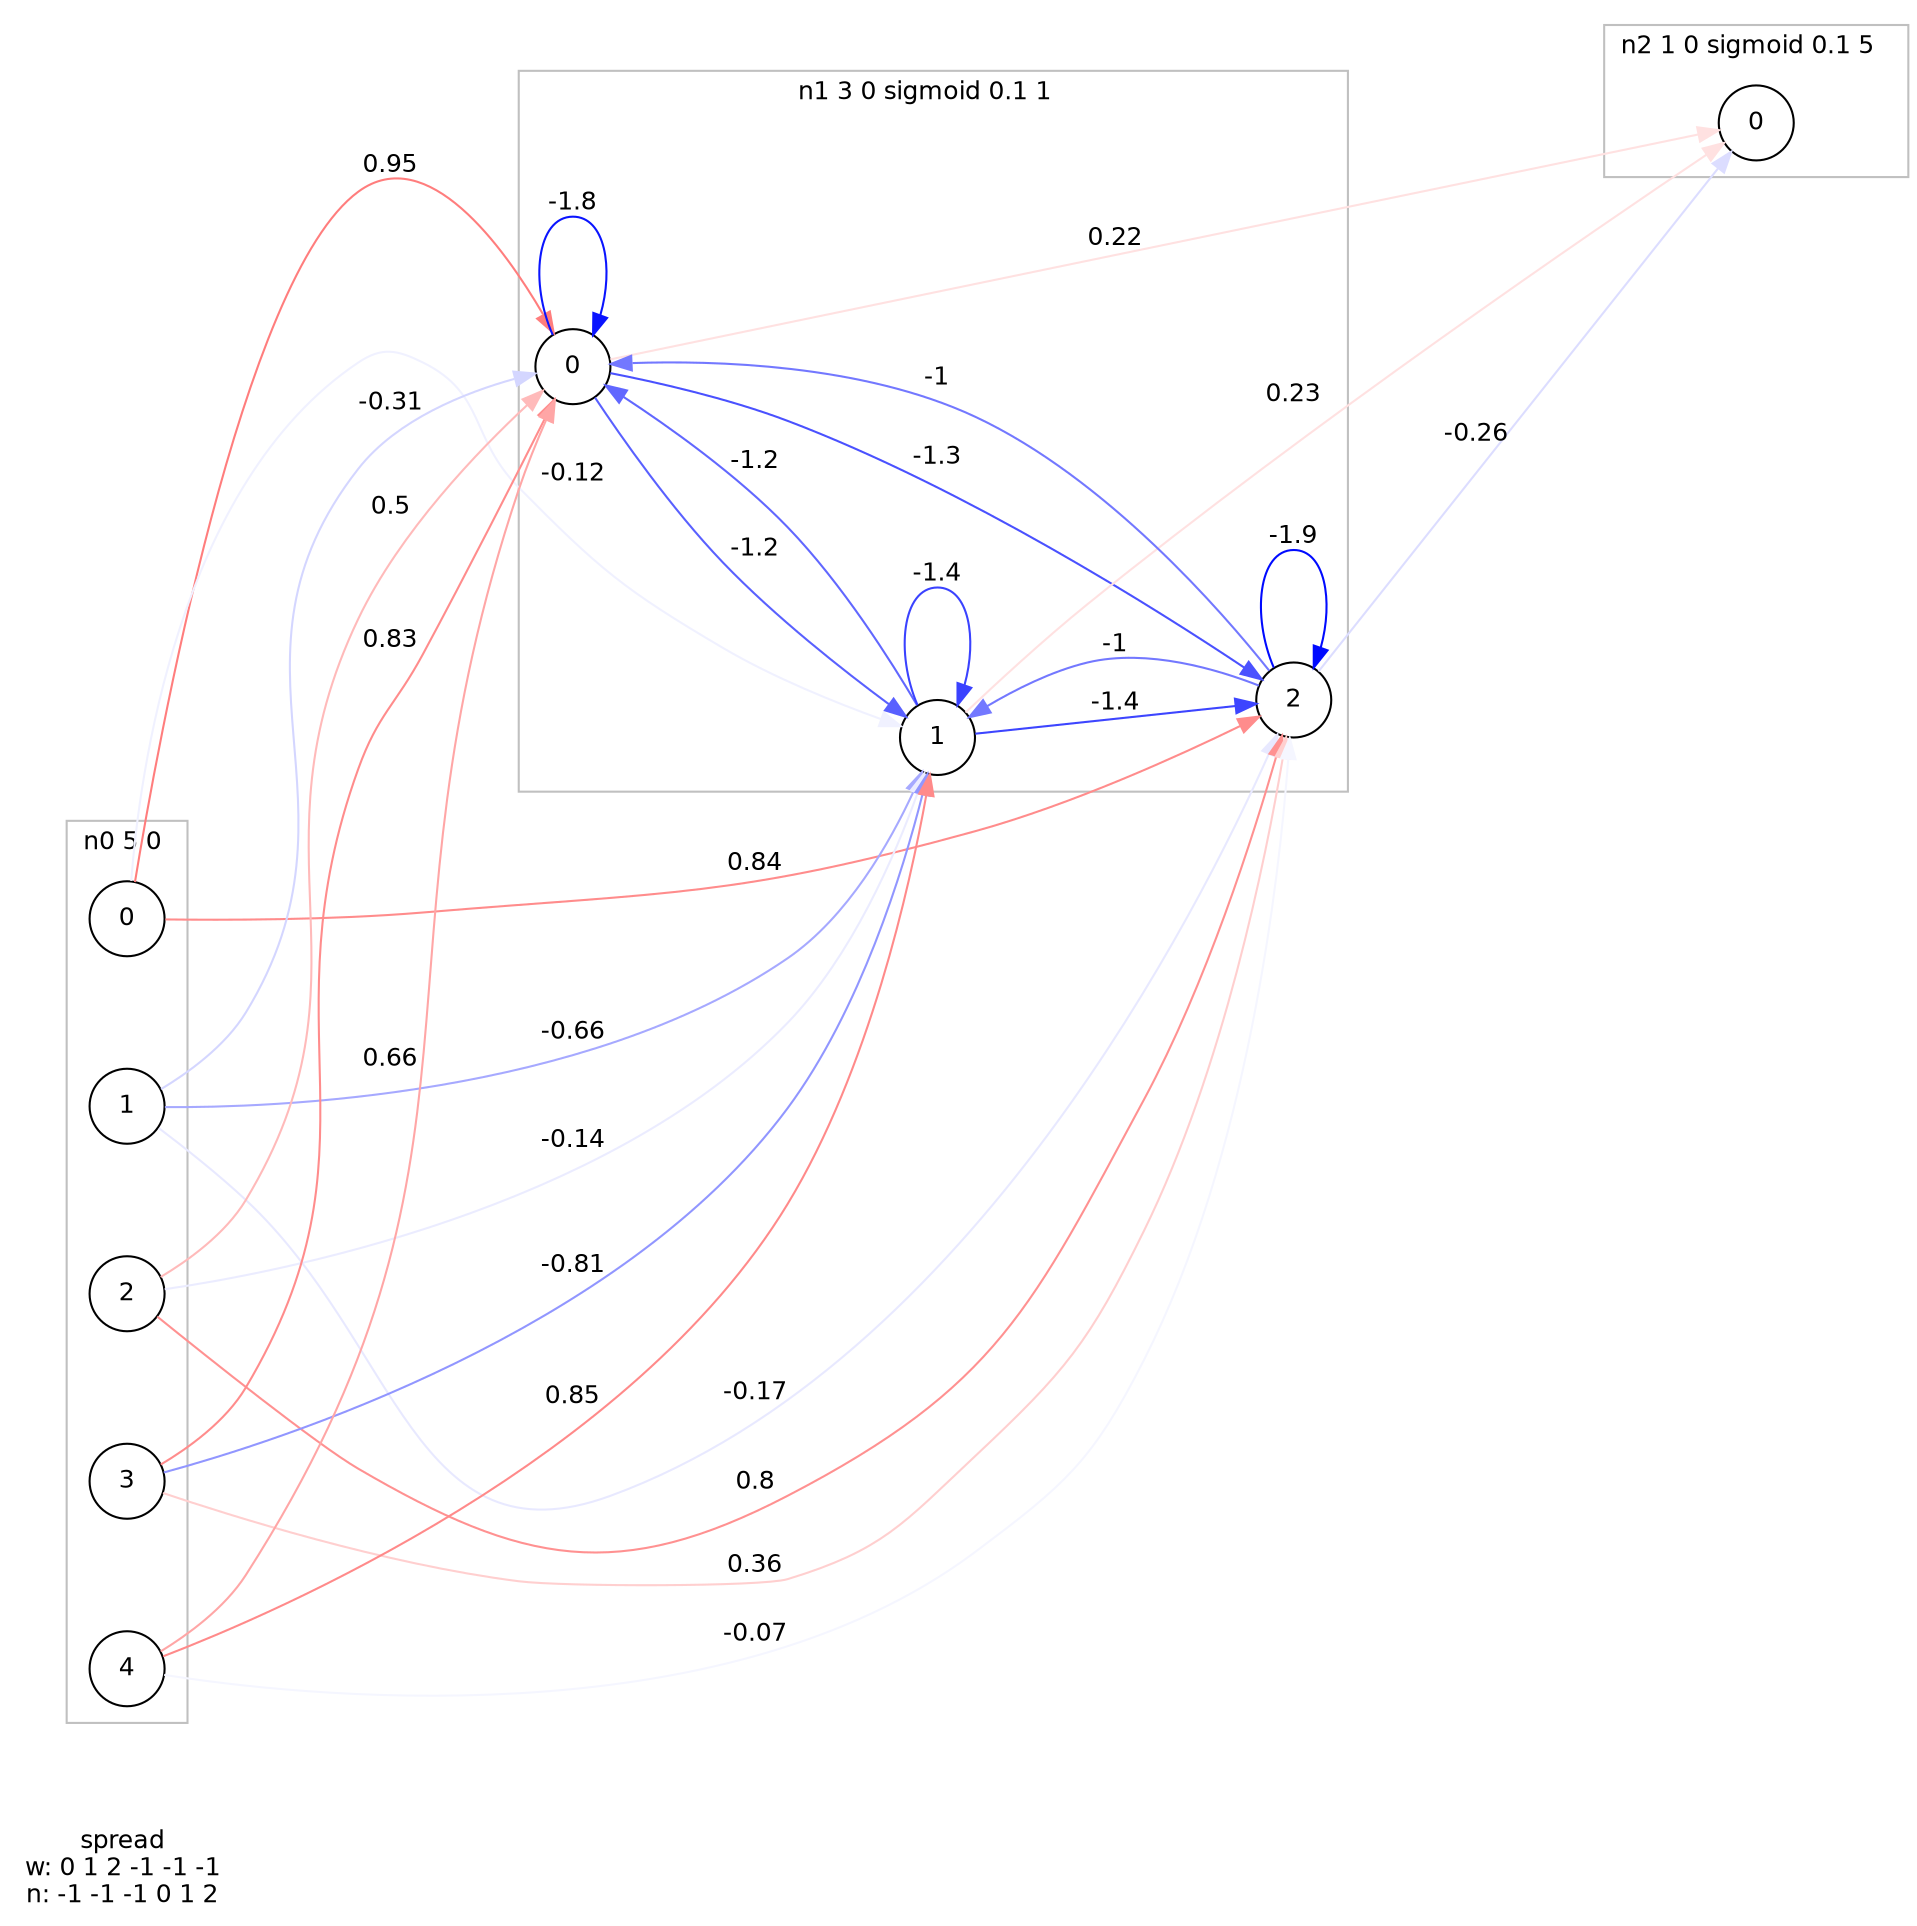 digraph network {
graph [rankdir=LR,ranksep=1.5,fontname=Helvetica,fontsize=12,nodesep=.75]
node [shape=circle, fontname=Helvetica,fontsize=12]
edge [fontname=Helvetica,fontsize=12]
spread [label="\N \nw: 0 1 2 -1 -1 -1 \nn: -1 -1 -1 0 1 2 ", shape=none]
subgraph cluster_0 {
 color=grey label="n0 5 0 "
n0_0 [label="0"]
n0_1 [label="1"]
n0_2 [label="2"]
n0_3 [label="3"]
n0_4 [label="4"]
}
subgraph cluster_1 {
 color=grey label="n1 3 0 sigmoid 0.1 1  "
n1_0 [label="0"]
n1_1 [label="1"]
n1_2 [label="2"]
}
subgraph cluster_2 {
 color=grey label="n2 1 0 sigmoid 0.1 5  "
n2_0 [label="0"]
}
n0_0 -> n1_0 [color="0 0.51 1" label="0.95"]
n0_0 -> n1_1 [color="0.66 0.06 1" label="-0.12"]
n0_0 -> n1_2 [color="0 0.45 1" label="0.84"]
n0_1 -> n1_0 [color="0.66 0.17 1" label="-0.31"]
n0_1 -> n1_1 [color="0.66 0.35 1" label="-0.66"]
n0_1 -> n1_2 [color="0.66 0.09 1" label="-0.17"]
n0_2 -> n1_0 [color="0 0.27 1" label="0.5"]
n0_2 -> n1_1 [color="0.66 0.08 1" label="-0.14"]
n0_2 -> n1_2 [color="0 0.43 1" label="0.8"]
n0_3 -> n1_0 [color="0 0.45 1" label="0.83"]
n0_3 -> n1_1 [color="0.66 0.43 1" label="-0.81"]
n0_3 -> n1_2 [color="0 0.19 1" label="0.36"]
n0_4 -> n1_0 [color="0 0.35 1" label="0.66"]
n0_4 -> n1_1 [color="0 0.46 1" label="0.85"]
n0_4 -> n1_2 [color="0.66 0.04 1" label="-0.07"]
n1_0 -> n2_0 [color="0 0.12 1" label="0.22"]
n1_1 -> n2_0 [color="0 0.12 1" label="0.23"]
n1_2 -> n2_0 [color="0.66 0.14 1" label="-0.26"]
n1_0 -> n1_0 [color="0.66 0.96 1" label="-1.8"]
n1_0 -> n1_1 [color="0.66 0.65 1" label="-1.2"]
n1_0 -> n1_2 [color="0.66 0.71 1" label="-1.3"]
n1_1 -> n1_0 [color="0.66 0.62 1" label="-1.2"]
n1_1 -> n1_1 [color="0.66 0.77 1" label="-1.4"]
n1_1 -> n1_2 [color="0.66 0.76 1" label="-1.4"]
n1_2 -> n1_0 [color="0.66 0.55 1" label="-1"]
n1_2 -> n1_1 [color="0.66 0.55 1" label="-1"]
n1_2 -> n1_2 [color="0.66 1.00 1" label="-1.9"]
}
